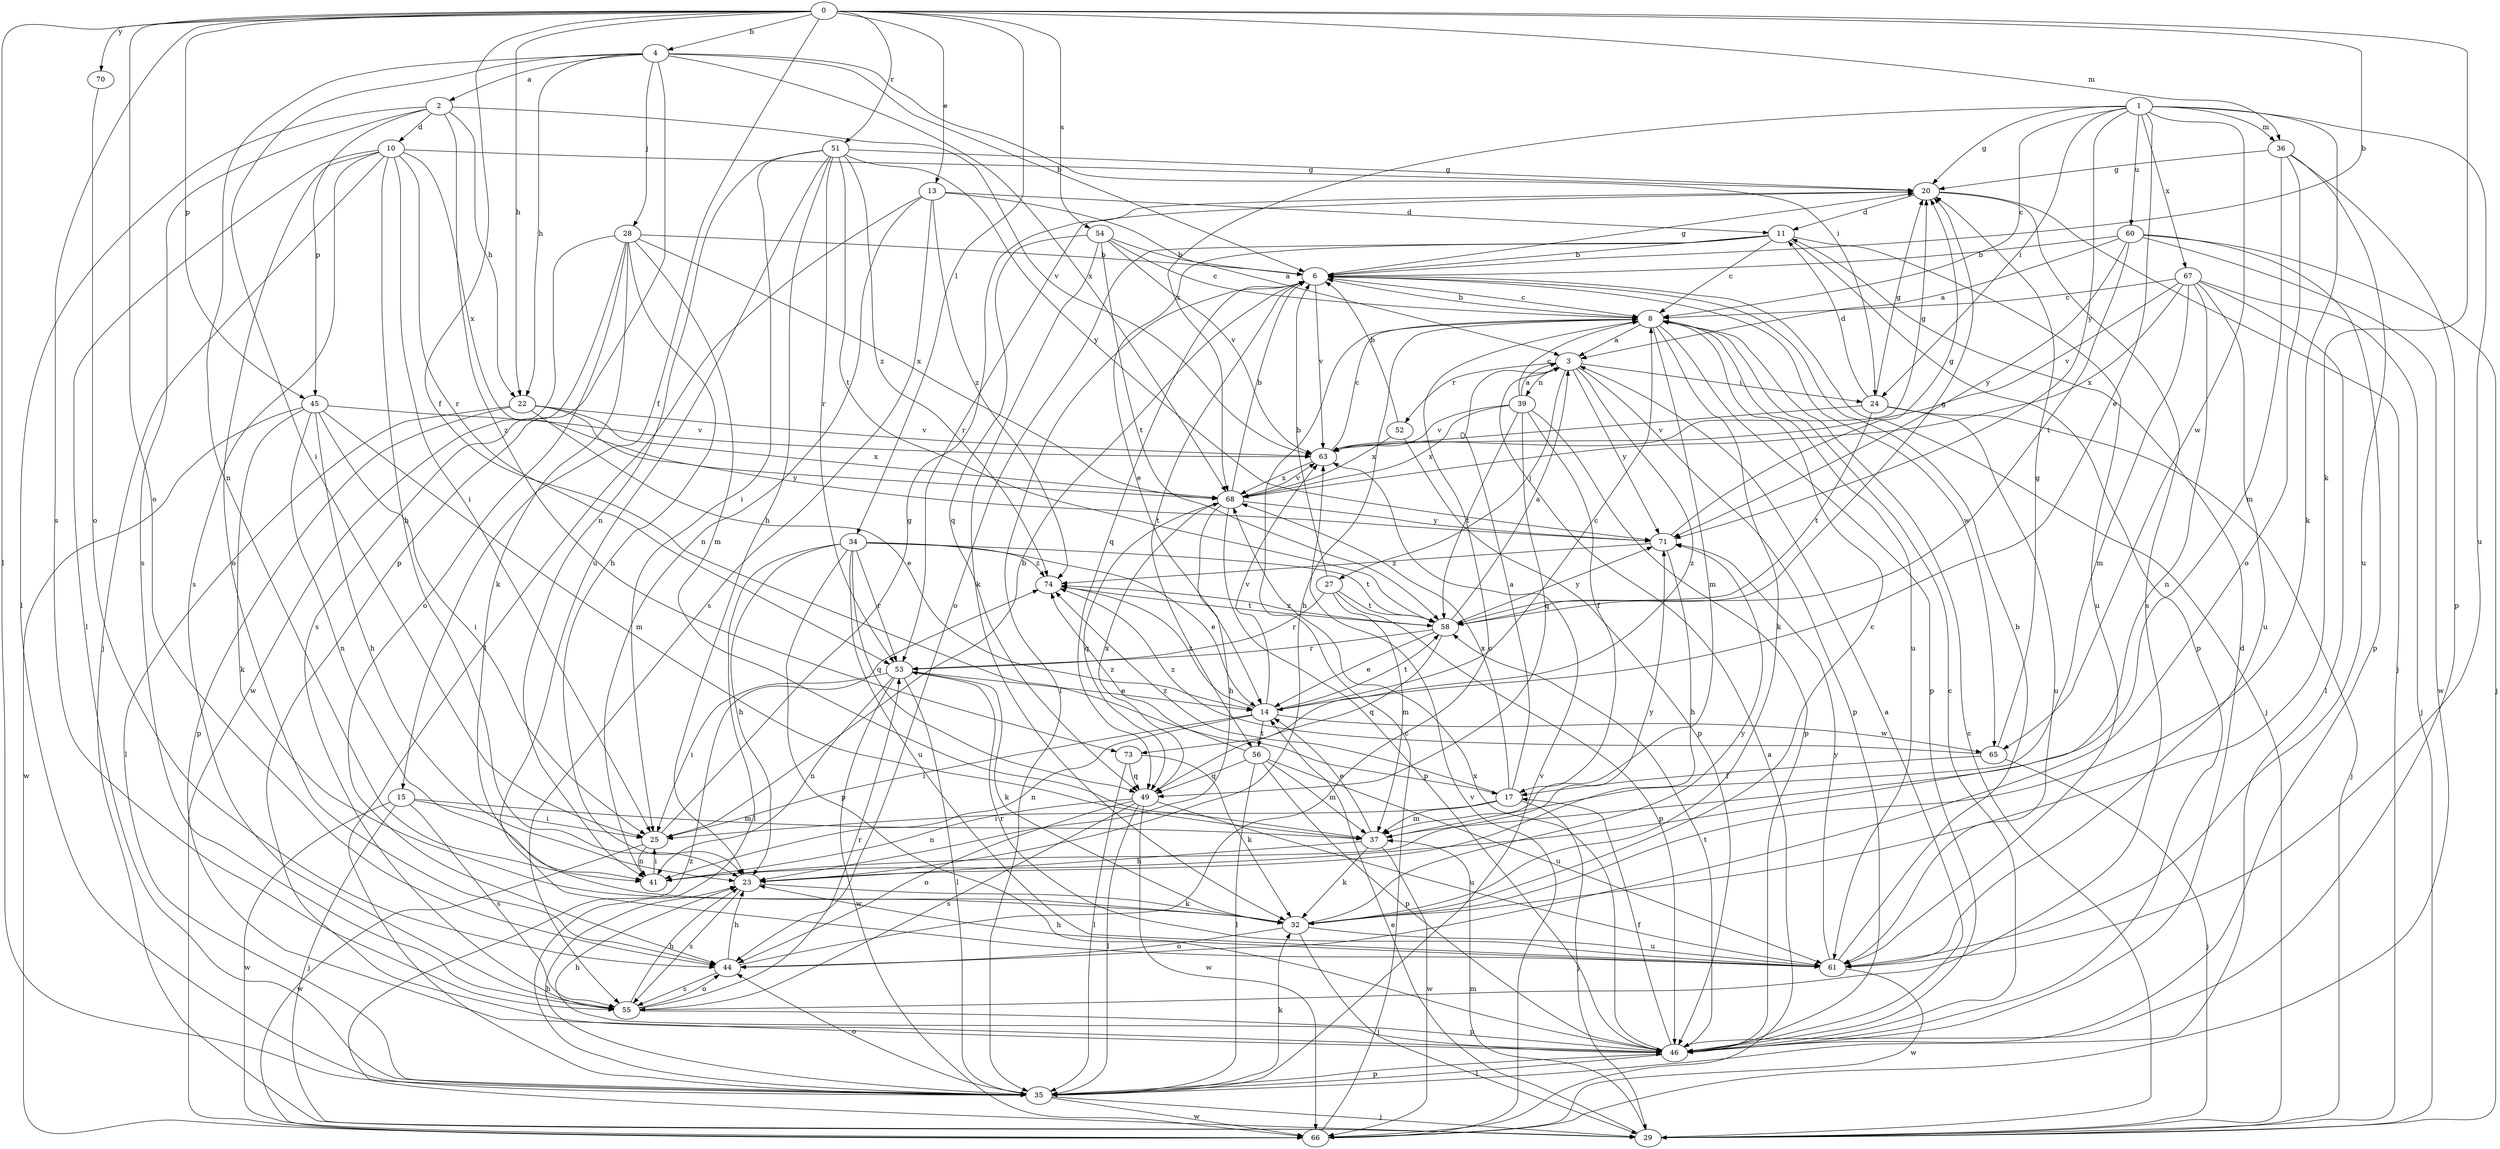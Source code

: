 strict digraph  {
0;
1;
2;
3;
4;
6;
8;
10;
11;
13;
14;
15;
17;
20;
22;
23;
24;
25;
27;
28;
29;
32;
34;
35;
36;
37;
39;
41;
44;
45;
46;
49;
51;
52;
53;
54;
55;
56;
58;
60;
61;
63;
65;
66;
67;
68;
70;
71;
73;
74;
0 -> 4  [label=b];
0 -> 6  [label=b];
0 -> 13  [label=e];
0 -> 15  [label=f];
0 -> 17  [label=f];
0 -> 22  [label=h];
0 -> 32  [label=k];
0 -> 34  [label=l];
0 -> 35  [label=l];
0 -> 36  [label=m];
0 -> 44  [label=o];
0 -> 45  [label=p];
0 -> 51  [label=r];
0 -> 54  [label=s];
0 -> 55  [label=s];
0 -> 70  [label=y];
1 -> 8  [label=c];
1 -> 14  [label=e];
1 -> 20  [label=g];
1 -> 24  [label=i];
1 -> 32  [label=k];
1 -> 36  [label=m];
1 -> 60  [label=u];
1 -> 61  [label=u];
1 -> 65  [label=w];
1 -> 67  [label=x];
1 -> 68  [label=x];
1 -> 71  [label=y];
2 -> 10  [label=d];
2 -> 22  [label=h];
2 -> 35  [label=l];
2 -> 45  [label=p];
2 -> 55  [label=s];
2 -> 63  [label=v];
2 -> 73  [label=z];
3 -> 24  [label=i];
3 -> 27  [label=j];
3 -> 39  [label=n];
3 -> 46  [label=p];
3 -> 52  [label=r];
3 -> 71  [label=y];
3 -> 73  [label=z];
4 -> 2  [label=a];
4 -> 6  [label=b];
4 -> 22  [label=h];
4 -> 24  [label=i];
4 -> 25  [label=i];
4 -> 28  [label=j];
4 -> 41  [label=n];
4 -> 46  [label=p];
4 -> 68  [label=x];
6 -> 8  [label=c];
6 -> 20  [label=g];
6 -> 29  [label=j];
6 -> 35  [label=l];
6 -> 49  [label=q];
6 -> 56  [label=t];
6 -> 63  [label=v];
6 -> 65  [label=w];
8 -> 3  [label=a];
8 -> 6  [label=b];
8 -> 23  [label=h];
8 -> 32  [label=k];
8 -> 37  [label=m];
8 -> 46  [label=p];
8 -> 61  [label=u];
10 -> 20  [label=g];
10 -> 23  [label=h];
10 -> 25  [label=i];
10 -> 29  [label=j];
10 -> 35  [label=l];
10 -> 44  [label=o];
10 -> 53  [label=r];
10 -> 55  [label=s];
10 -> 68  [label=x];
11 -> 6  [label=b];
11 -> 8  [label=c];
11 -> 14  [label=e];
11 -> 44  [label=o];
11 -> 46  [label=p];
11 -> 61  [label=u];
13 -> 3  [label=a];
13 -> 11  [label=d];
13 -> 35  [label=l];
13 -> 41  [label=n];
13 -> 55  [label=s];
13 -> 74  [label=z];
14 -> 8  [label=c];
14 -> 25  [label=i];
14 -> 41  [label=n];
14 -> 56  [label=t];
14 -> 58  [label=t];
14 -> 63  [label=v];
14 -> 65  [label=w];
14 -> 74  [label=z];
15 -> 25  [label=i];
15 -> 29  [label=j];
15 -> 37  [label=m];
15 -> 55  [label=s];
15 -> 66  [label=w];
17 -> 3  [label=a];
17 -> 25  [label=i];
17 -> 29  [label=j];
17 -> 37  [label=m];
17 -> 68  [label=x];
17 -> 74  [label=z];
20 -> 11  [label=d];
20 -> 29  [label=j];
20 -> 53  [label=r];
20 -> 55  [label=s];
22 -> 14  [label=e];
22 -> 35  [label=l];
22 -> 46  [label=p];
22 -> 63  [label=v];
22 -> 68  [label=x];
22 -> 71  [label=y];
23 -> 32  [label=k];
23 -> 55  [label=s];
24 -> 11  [label=d];
24 -> 20  [label=g];
24 -> 29  [label=j];
24 -> 58  [label=t];
24 -> 61  [label=u];
24 -> 63  [label=v];
25 -> 6  [label=b];
25 -> 20  [label=g];
25 -> 41  [label=n];
25 -> 66  [label=w];
27 -> 6  [label=b];
27 -> 37  [label=m];
27 -> 46  [label=p];
27 -> 53  [label=r];
27 -> 58  [label=t];
28 -> 6  [label=b];
28 -> 23  [label=h];
28 -> 32  [label=k];
28 -> 37  [label=m];
28 -> 44  [label=o];
28 -> 55  [label=s];
28 -> 66  [label=w];
28 -> 68  [label=x];
29 -> 8  [label=c];
29 -> 14  [label=e];
29 -> 37  [label=m];
29 -> 74  [label=z];
32 -> 8  [label=c];
32 -> 29  [label=j];
32 -> 44  [label=o];
32 -> 61  [label=u];
32 -> 71  [label=y];
34 -> 14  [label=e];
34 -> 23  [label=h];
34 -> 35  [label=l];
34 -> 46  [label=p];
34 -> 49  [label=q];
34 -> 53  [label=r];
34 -> 58  [label=t];
34 -> 61  [label=u];
34 -> 74  [label=z];
35 -> 23  [label=h];
35 -> 29  [label=j];
35 -> 32  [label=k];
35 -> 44  [label=o];
35 -> 46  [label=p];
35 -> 63  [label=v];
35 -> 66  [label=w];
36 -> 20  [label=g];
36 -> 37  [label=m];
36 -> 44  [label=o];
36 -> 46  [label=p];
36 -> 61  [label=u];
37 -> 14  [label=e];
37 -> 23  [label=h];
37 -> 32  [label=k];
37 -> 66  [label=w];
39 -> 3  [label=a];
39 -> 8  [label=c];
39 -> 17  [label=f];
39 -> 46  [label=p];
39 -> 49  [label=q];
39 -> 58  [label=t];
39 -> 63  [label=v];
39 -> 68  [label=x];
41 -> 25  [label=i];
41 -> 71  [label=y];
44 -> 8  [label=c];
44 -> 23  [label=h];
44 -> 55  [label=s];
45 -> 23  [label=h];
45 -> 25  [label=i];
45 -> 32  [label=k];
45 -> 37  [label=m];
45 -> 41  [label=n];
45 -> 63  [label=v];
45 -> 66  [label=w];
46 -> 3  [label=a];
46 -> 8  [label=c];
46 -> 11  [label=d];
46 -> 17  [label=f];
46 -> 23  [label=h];
46 -> 35  [label=l];
46 -> 58  [label=t];
46 -> 68  [label=x];
49 -> 35  [label=l];
49 -> 41  [label=n];
49 -> 44  [label=o];
49 -> 55  [label=s];
49 -> 61  [label=u];
49 -> 66  [label=w];
49 -> 68  [label=x];
51 -> 20  [label=g];
51 -> 23  [label=h];
51 -> 25  [label=i];
51 -> 41  [label=n];
51 -> 53  [label=r];
51 -> 58  [label=t];
51 -> 61  [label=u];
51 -> 71  [label=y];
51 -> 74  [label=z];
52 -> 6  [label=b];
52 -> 46  [label=p];
52 -> 68  [label=x];
53 -> 14  [label=e];
53 -> 25  [label=i];
53 -> 32  [label=k];
53 -> 35  [label=l];
53 -> 41  [label=n];
53 -> 66  [label=w];
54 -> 6  [label=b];
54 -> 8  [label=c];
54 -> 32  [label=k];
54 -> 49  [label=q];
54 -> 58  [label=t];
54 -> 63  [label=v];
55 -> 23  [label=h];
55 -> 44  [label=o];
55 -> 46  [label=p];
55 -> 53  [label=r];
56 -> 35  [label=l];
56 -> 37  [label=m];
56 -> 46  [label=p];
56 -> 49  [label=q];
56 -> 61  [label=u];
56 -> 74  [label=z];
58 -> 3  [label=a];
58 -> 14  [label=e];
58 -> 20  [label=g];
58 -> 49  [label=q];
58 -> 53  [label=r];
58 -> 71  [label=y];
58 -> 74  [label=z];
60 -> 3  [label=a];
60 -> 6  [label=b];
60 -> 29  [label=j];
60 -> 46  [label=p];
60 -> 58  [label=t];
60 -> 66  [label=w];
60 -> 71  [label=y];
61 -> 6  [label=b];
61 -> 23  [label=h];
61 -> 53  [label=r];
61 -> 66  [label=w];
61 -> 71  [label=y];
63 -> 8  [label=c];
63 -> 20  [label=g];
63 -> 68  [label=x];
65 -> 17  [label=f];
65 -> 20  [label=g];
65 -> 29  [label=j];
65 -> 74  [label=z];
66 -> 3  [label=a];
66 -> 8  [label=c];
66 -> 63  [label=v];
67 -> 8  [label=c];
67 -> 29  [label=j];
67 -> 35  [label=l];
67 -> 37  [label=m];
67 -> 41  [label=n];
67 -> 61  [label=u];
67 -> 63  [label=v];
67 -> 68  [label=x];
68 -> 6  [label=b];
68 -> 23  [label=h];
68 -> 46  [label=p];
68 -> 49  [label=q];
68 -> 63  [label=v];
68 -> 71  [label=y];
70 -> 44  [label=o];
71 -> 20  [label=g];
71 -> 23  [label=h];
71 -> 74  [label=z];
73 -> 32  [label=k];
73 -> 35  [label=l];
73 -> 49  [label=q];
74 -> 58  [label=t];
}
